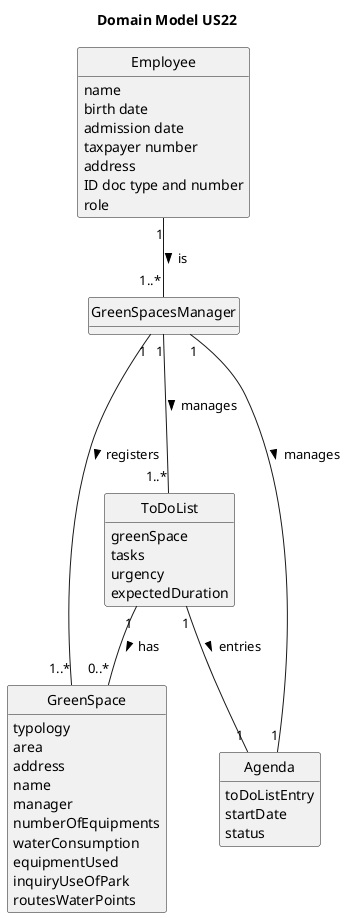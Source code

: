 @startuml
skinparam monochrome true
skinparam packageStyle rectangle
skinparam shadowing false

'left to right direction

skinparam classAttributeIconSize 0

hide circle
hide methods

title Domain Model US22


class Employee {
    name
    birth date
    contact (email/phone)
    admission date
    taxpayer number
    address
    ID doc type and number
    role
}

class GreenSpacesManager{

}

class ToDoList{
    greenSpace
    tasks
    urgency
    expectedDuration
}
class GreenSpace {
    typology
    area
    address
    name
    manager
    numberOfEquipments
    waterConsumption
    equipmentUsed
    inquiryUseOfPark
    routesWaterPoints
}
class Agenda {
    toDoListEntry
    startDate
    status
}
Employee "1" -- "1..*" GreenSpacesManager : is >
GreenSpacesManager "1" --- "1..*" ToDoList : manages >
GreenSpacesManager "1" -- "1" Agenda : manages >
ToDoList "1" -- "1" Agenda : entries >
GreenSpacesManager "1" -- "1..*" GreenSpace : registers >
ToDoList "1" -- "0..*" GreenSpace : has >


@enduml
